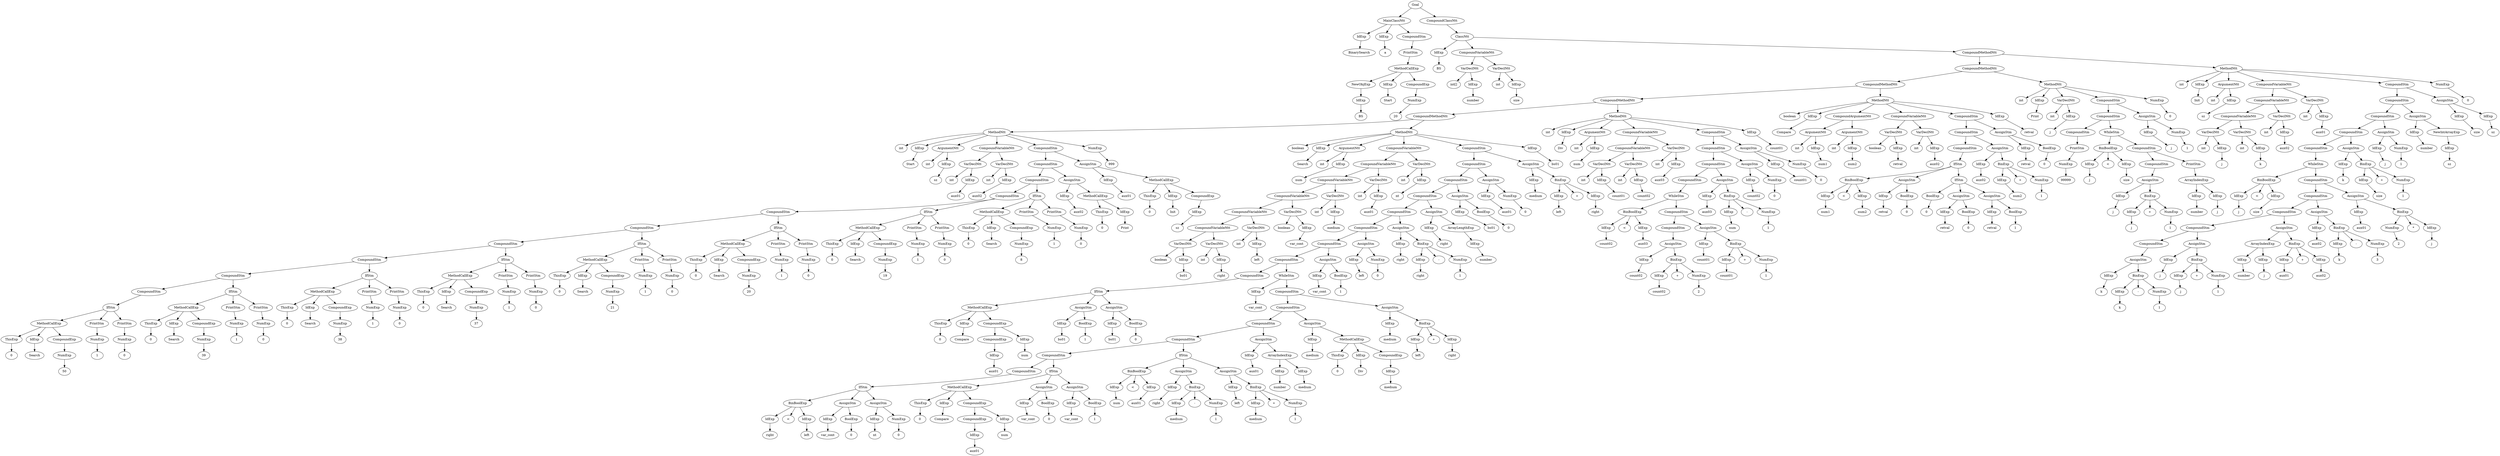 digraph my_graph {
-1261423904;
-1261423904[label = "Goal"];
-1261423904->-1261434128;
-1261434128[label = "MainClassNtt"];
-1261434128->-1255141552
-1255141552[label = "IdExp"];
-1255141552->-1255141536;
-1255141536[label = "BinarySearch"];
-1261434128->-1255141616
-1255141616[label = "IdExp"];
-1255141616->-1255141600;
-1255141600[label = "a"];
-1261434128->-1261434080;
-1261434080[label = "CompoundStm"];
-1261434080->-1257240656;
-1257240656[label = "PrintStm"];
-1257240656->-1261434032
-1261434032[label = "MethodCallExp"];
-1261434032->-1261433888
-1261433888[label = "NewObjExp"];
-1261433888->-1255141680
-1255141680[label = "IdExp"];
-1255141680->-1255141664;
-1255141664[label = "BS"];
-1261434032->-1255141744
-1255141744[label = "IdExp"];
-1255141744->-1255141728;
-1255141728[label = "Start"];
-1261434032->-1261433984;
-1261433984[label = "CompoundExp"];
-1261433984->-1261433936
-1261433936[label = "NumExp"];
-1261433936->-1261433920;
-1261433920[label = "20"];
-1261423904->-1261423856;
-1261423856[label = "CompoundClassNtt"];
-1261423856->-1261423808;
-1261423808[label = "ClassNtt"];
-1261423808->-1255141808
-1255141808[label = "IdExp"];
-1255141808->-1255141792;
-1255141792[label = "BS"];
-1261423808->-1261434320;
-1261434320[label = "CompoundVariableNtt"];
-1261434320->-1261434176;
-1261434176[label = "VarDeclNtt"];
-1261434176->-1257240688;
-1257240688[label = "int[]" ];
-1261434176->-1255141872
-1255141872[label = "IdExp"];
-1255141872->-1255141856;
-1255141856[label = "number"];
-1261434320->-1261434272;
-1261434272[label = "VarDeclNtt"];
-1261434272->-1257240720;
-1257240720[label = "int" ];
-1261434272->-1255141936
-1255141936[label = "IdExp"];
-1255141936->-1255141920;
-1255141920[label = "size"];
-1261423808->-1261423760;
-1261423760[label = "CompoundMethodNtt"];
-1261423760->-1261427648;
-1261427648[label = "CompoundMethodNtt"];
-1261427648->-1261426784;
-1261426784[label = "CompoundMethodNtt"];
-1261426784->-1261425440;
-1261425440[label = "CompoundMethodNtt"];
-1261425440->-1261430144;
-1261430144[label = "CompoundMethodNtt"];
-1261430144->-1255143088;
-1255143088[label = "MethodNtt"];
-1255143088->-1257240752;
-1257240752[label = "int" ];
-1255143088->-1255142000
-1255142000[label = "IdExp"];
-1255142000->-1255141984;
-1255141984[label = "Start"];
-1255143088->-1261434368;
-1261434368[label = "ArgumentNtt"];
-1261434368->-1257240784;
-1257240784[label = "int" ];
-1261434368->-1255142064
-1255142064[label = "IdExp"];
-1255142064->-1255142048;
-1255142048[label = "sz"];
-1255143088->-1261434608;
-1261434608[label = "CompoundVariableNtt"];
-1261434608->-1261434464;
-1261434464[label = "VarDeclNtt"];
-1261434464->-1257240816;
-1257240816[label = "int" ];
-1261434464->-1255142128
-1255142128[label = "IdExp"];
-1255142128->-1255142112;
-1255142112[label = "aux01"];
-1261434608->-1261434560;
-1261434560[label = "VarDeclNtt"];
-1261434560->-1257240848;
-1257240848[label = "int" ];
-1261434560->-1255142192
-1255142192[label = "IdExp"];
-1255142192->-1255142176;
-1255142176[label = "aux02"];
-1255143088->-1261431968;
-1261431968[label = "CompoundStm"];
-1261431968->-1261431920;
-1261431920[label = "CompoundStm"];
-1261431920->-1261431872;
-1261431872[label = "CompoundStm"];
-1261431872->-1261431824;
-1261431824[label = "CompoundStm"];
-1261431824->-1261431776;
-1261431776[label = "CompoundStm"];
-1261431776->-1261431728;
-1261431728[label = "CompoundStm"];
-1261431728->-1261431680;
-1261431680[label = "CompoundStm"];
-1261431680->-1261431632;
-1261431632[label = "CompoundStm"];
-1261431632->-1261431584;
-1261431584[label = "CompoundStm"];
-1261431584->-1261431536;
-1261431536[label = "CompoundStm"];
-1261431536->-1261431488;
-1261431488[label = "IfStm"];
-1261431488->-1261431344
-1261431344[label = "MethodCallExp"];
-1261431344->-1261431200
-1261431200[label = "ThisExp"];
-1261431200->-1261431184;
-1261431184[label = "0"];
-1261431344->-1255143024
-1255143024[label = "IdExp"];
-1255143024->-1255143008;
-1255143008[label = "Search"];
-1261431344->-1261431296;
-1261431296[label = "CompoundExp"];
-1261431296->-1261431248
-1261431248[label = "NumExp"];
-1261431248->-1261431232;
-1261431232[label = "50"];
-1261431488->-1257241328;
-1257241328[label = "PrintStm"];
-1257241328->-1261431392
-1261431392[label = "NumExp"];
-1261431392->-1261431376;
-1261431376[label = "1"];
-1261431488->-1257241360;
-1257241360[label = "PrintStm"];
-1257241360->-1261431440
-1261431440[label = "NumExp"];
-1261431440->-1261431424;
-1261431424[label = "0"];
-1261431584->-1261431152;
-1261431152[label = "IfStm"];
-1261431152->-1261431008
-1261431008[label = "MethodCallExp"];
-1261431008->-1261430864
-1261430864[label = "ThisExp"];
-1261430864->-1261430848;
-1261430848[label = "0"];
-1261431008->-1255142960
-1255142960[label = "IdExp"];
-1255142960->-1255142944;
-1255142944[label = "Search"];
-1261431008->-1261430960;
-1261430960[label = "CompoundExp"];
-1261430960->-1261430912
-1261430912[label = "NumExp"];
-1261430912->-1261430896;
-1261430896[label = "39"];
-1261431152->-1257241264;
-1257241264[label = "PrintStm"];
-1257241264->-1261431056
-1261431056[label = "NumExp"];
-1261431056->-1261431040;
-1261431040[label = "1"];
-1261431152->-1257241296;
-1257241296[label = "PrintStm"];
-1257241296->-1261431104
-1261431104[label = "NumExp"];
-1261431104->-1261431088;
-1261431088[label = "0"];
-1261431632->-1261430816;
-1261430816[label = "IfStm"];
-1261430816->-1261436816
-1261436816[label = "MethodCallExp"];
-1261436816->-1261436672
-1261436672[label = "ThisExp"];
-1261436672->-1261436656;
-1261436656[label = "0"];
-1261436816->-1255142896
-1255142896[label = "IdExp"];
-1255142896->-1255142880;
-1255142880[label = "Search"];
-1261436816->-1261436768;
-1261436768[label = "CompoundExp"];
-1261436768->-1261436720
-1261436720[label = "NumExp"];
-1261436720->-1261436704;
-1261436704[label = "38"];
-1261430816->-1257241200;
-1257241200[label = "PrintStm"];
-1257241200->-1261436864
-1261436864[label = "NumExp"];
-1261436864->-1261436848;
-1261436848[label = "1"];
-1261430816->-1257241232;
-1257241232[label = "PrintStm"];
-1257241232->-1261436912
-1261436912[label = "NumExp"];
-1261436912->-1261436896;
-1261436896[label = "0"];
-1261431680->-1261436624;
-1261436624[label = "IfStm"];
-1261436624->-1261436480
-1261436480[label = "MethodCallExp"];
-1261436480->-1261436336
-1261436336[label = "ThisExp"];
-1261436336->-1261436320;
-1261436320[label = "0"];
-1261436480->-1255142832
-1255142832[label = "IdExp"];
-1255142832->-1255142816;
-1255142816[label = "Search"];
-1261436480->-1261436432;
-1261436432[label = "CompoundExp"];
-1261436432->-1261436384
-1261436384[label = "NumExp"];
-1261436384->-1261436368;
-1261436368[label = "37"];
-1261436624->-1257241136;
-1257241136[label = "PrintStm"];
-1257241136->-1261436528
-1261436528[label = "NumExp"];
-1261436528->-1261436512;
-1261436512[label = "1"];
-1261436624->-1257241168;
-1257241168[label = "PrintStm"];
-1257241168->-1261436576
-1261436576[label = "NumExp"];
-1261436576->-1261436560;
-1261436560[label = "0"];
-1261431728->-1261436288;
-1261436288[label = "IfStm"];
-1261436288->-1261436144
-1261436144[label = "MethodCallExp"];
-1261436144->-1261436000
-1261436000[label = "ThisExp"];
-1261436000->-1261435984;
-1261435984[label = "0"];
-1261436144->-1255142768
-1255142768[label = "IdExp"];
-1255142768->-1255142752;
-1255142752[label = "Search"];
-1261436144->-1261436096;
-1261436096[label = "CompoundExp"];
-1261436096->-1261436048
-1261436048[label = "NumExp"];
-1261436048->-1261436032;
-1261436032[label = "21"];
-1261436288->-1257241072;
-1257241072[label = "PrintStm"];
-1257241072->-1261436192
-1261436192[label = "NumExp"];
-1261436192->-1261436176;
-1261436176[label = "1"];
-1261436288->-1257241104;
-1257241104[label = "PrintStm"];
-1257241104->-1261436240
-1261436240[label = "NumExp"];
-1261436240->-1261436224;
-1261436224[label = "0"];
-1261431776->-1261435952;
-1261435952[label = "IfStm"];
-1261435952->-1261435808
-1261435808[label = "MethodCallExp"];
-1261435808->-1261435664
-1261435664[label = "ThisExp"];
-1261435664->-1261435648;
-1261435648[label = "0"];
-1261435808->-1255142704
-1255142704[label = "IdExp"];
-1255142704->-1255142688;
-1255142688[label = "Search"];
-1261435808->-1261435760;
-1261435760[label = "CompoundExp"];
-1261435760->-1261435712
-1261435712[label = "NumExp"];
-1261435712->-1261435696;
-1261435696[label = "20"];
-1261435952->-1257241008;
-1257241008[label = "PrintStm"];
-1257241008->-1261435856
-1261435856[label = "NumExp"];
-1261435856->-1261435840;
-1261435840[label = "1"];
-1261435952->-1257241040;
-1257241040[label = "PrintStm"];
-1257241040->-1261435904
-1261435904[label = "NumExp"];
-1261435904->-1261435888;
-1261435888[label = "0"];
-1261431824->-1261435616;
-1261435616[label = "IfStm"];
-1261435616->-1261435472
-1261435472[label = "MethodCallExp"];
-1261435472->-1261435328
-1261435328[label = "ThisExp"];
-1261435328->-1261435312;
-1261435312[label = "0"];
-1261435472->-1255142640
-1255142640[label = "IdExp"];
-1255142640->-1255142624;
-1255142624[label = "Search"];
-1261435472->-1261435424;
-1261435424[label = "CompoundExp"];
-1261435424->-1261435376
-1261435376[label = "NumExp"];
-1261435376->-1261435360;
-1261435360[label = "19"];
-1261435616->-1257240944;
-1257240944[label = "PrintStm"];
-1257240944->-1261435520
-1261435520[label = "NumExp"];
-1261435520->-1261435504;
-1261435504[label = "1"];
-1261435616->-1257240976;
-1257240976[label = "PrintStm"];
-1257240976->-1261435568
-1261435568[label = "NumExp"];
-1261435568->-1261435552;
-1261435552[label = "0"];
-1261431872->-1261435280;
-1261435280[label = "IfStm"];
-1261435280->-1261435136
-1261435136[label = "MethodCallExp"];
-1261435136->-1261434992
-1261434992[label = "ThisExp"];
-1261434992->-1261434976;
-1261434976[label = "0"];
-1261435136->-1255142576
-1255142576[label = "IdExp"];
-1255142576->-1255142560;
-1255142560[label = "Search"];
-1261435136->-1261435088;
-1261435088[label = "CompoundExp"];
-1261435088->-1261435040
-1261435040[label = "NumExp"];
-1261435040->-1261435024;
-1261435024[label = "8"];
-1261435280->-1257240880;
-1257240880[label = "PrintStm"];
-1257240880->-1261435184
-1261435184[label = "NumExp"];
-1261435184->-1261435168;
-1261435168[label = "1"];
-1261435280->-1257240912;
-1257240912[label = "PrintStm"];
-1257240912->-1261435232
-1261435232[label = "NumExp"];
-1261435232->-1261435216;
-1261435216[label = "0"];
-1261431920->-1261434944;
-1261434944[label = "AssignStm"];
-1261434944->-1255142448
-1255142448[label = "IdExp"];
-1255142448->-1255142432;
-1255142432[label = "aux02"];
-1261434944->-1261434896
-1261434896[label = "MethodCallExp"];
-1261434896->-1261434848
-1261434848[label = "ThisExp"];
-1261434848->-1261434832;
-1261434832[label = "0"];
-1261434896->-1255142512
-1255142512[label = "IdExp"];
-1255142512->-1255142496;
-1255142496[label = "Print"];
-1261431968->-1261434800;
-1261434800[label = "AssignStm"];
-1261434800->-1255142256
-1255142256[label = "IdExp"];
-1255142256->-1255142240;
-1255142240[label = "aux01"];
-1261434800->-1261434752
-1261434752[label = "MethodCallExp"];
-1261434752->-1261434656
-1261434656[label = "ThisExp"];
-1261434656->-1261434640;
-1261434640[label = "0"];
-1261434752->-1255142320
-1255142320[label = "IdExp"];
-1255142320->-1255142304;
-1255142304[label = "Init"];
-1261434752->-1261434704;
-1261434704[label = "CompoundExp"];
-1261434704->-1255142384
-1255142384[label = "IdExp"];
-1255142384->-1255142368;
-1255142368[label = "sz"];
-1255143088->-1261432016
-1261432016[label = "NumExp"];
-1261432016->-1261432000;
-1261432000[label = "999"];
-1261430144->-1255138224;
-1255138224[label = "MethodNtt"];
-1255138224->-1257241392;
-1257241392[label = "boolean" ];
-1255138224->-1255143152
-1255143152[label = "IdExp"];
-1255143152->-1255143136;
-1255143136[label = "Search"];
-1255138224->-1261432112;
-1261432112[label = "ArgumentNtt"];
-1261432112->-1257241424;
-1257241424[label = "int" ];
-1261432112->-1255143216
-1255143216[label = "IdExp"];
-1255143216->-1255143200;
-1255143200[label = "num"];
-1255138224->-1261432832;
-1261432832[label = "CompoundVariableNtt"];
-1261432832->-1261432736;
-1261432736[label = "CompoundVariableNtt"];
-1261432736->-1261432640;
-1261432640[label = "CompoundVariableNtt"];
-1261432640->-1261432544;
-1261432544[label = "CompoundVariableNtt"];
-1261432544->-1261432448;
-1261432448[label = "CompoundVariableNtt"];
-1261432448->-1261432352;
-1261432352[label = "CompoundVariableNtt"];
-1261432352->-1261432208;
-1261432208[label = "VarDeclNtt"];
-1261432208->-1257241456;
-1257241456[label = "boolean" ];
-1261432208->-1255143280
-1255143280[label = "IdExp"];
-1255143280->-1255143264;
-1255143264[label = "bs01"];
-1261432352->-1261432304;
-1261432304[label = "VarDeclNtt"];
-1261432304->-1257241488;
-1257241488[label = "int" ];
-1261432304->-1255143344
-1255143344[label = "IdExp"];
-1255143344->-1255143328;
-1255143328[label = "right"];
-1261432448->-1261432400;
-1261432400[label = "VarDeclNtt"];
-1261432400->-1257241520;
-1257241520[label = "int" ];
-1261432400->-1255143408
-1255143408[label = "IdExp"];
-1255143408->-1255143392;
-1255143392[label = "left"];
-1261432544->-1261432496;
-1261432496[label = "VarDeclNtt"];
-1261432496->-1257241552;
-1257241552[label = "boolean" ];
-1261432496->-1255143472
-1255143472[label = "IdExp"];
-1255143472->-1255143456;
-1255143456[label = "var_cont"];
-1261432640->-1261432592;
-1261432592[label = "VarDeclNtt"];
-1261432592->-1257241584;
-1257241584[label = "int" ];
-1261432592->-1255143536
-1255143536[label = "IdExp"];
-1255143536->-1255143520;
-1255143520[label = "medium"];
-1261432736->-1261432688;
-1261432688[label = "VarDeclNtt"];
-1261432688->-1257241616;
-1257241616[label = "int" ];
-1261432688->-1255143600
-1255143600[label = "IdExp"];
-1255143600->-1255143584;
-1255143584[label = "aux01"];
-1261432832->-1261432784;
-1261432784[label = "VarDeclNtt"];
-1261432784->-1257241648;
-1257241648[label = "int" ];
-1261432784->-1255143664
-1255143664[label = "IdExp"];
-1255143664->-1255143648;
-1255143648[label = "nt"];
-1255138224->-1261430096;
-1261430096[label = "CompoundStm"];
-1261430096->-1261430048;
-1261430048[label = "CompoundStm"];
-1261430048->-1261430000;
-1261430000[label = "CompoundStm"];
-1261430000->-1261429952;
-1261429952[label = "CompoundStm"];
-1261429952->-1261429904;
-1261429904[label = "CompoundStm"];
-1261429904->-1261429856;
-1261429856[label = "CompoundStm"];
-1261429856->-1261429808;
-1261429808[label = "CompoundStm"];
-1261429808->-1261429760;
-1261429760[label = "CompoundStm"];
-1261429760->-1261429712;
-1261429712[label = "CompoundStm"];
-1261429712->-1261429664;
-1261429664[label = "IfStm"];
-1261429664->-1261429424
-1261429424[label = "MethodCallExp"];
-1261429424->-1261429280
-1261429280[label = "ThisExp"];
-1261429280->-1261429264;
-1261429264[label = "0"];
-1261429424->-1255137840
-1255137840[label = "IdExp"];
-1255137840->-1255137824;
-1255137824[label = "Compare"];
-1261429424->-1261429376;
-1261429376[label = "CompoundExp"];
-1261429376->-1261429328;
-1261429328[label = "CompoundExp"];
-1261429328->-1255137904
-1255137904[label = "IdExp"];
-1255137904->-1255137888;
-1255137888[label = "aux01"];
-1261429376->-1255137968
-1255137968[label = "IdExp"];
-1255137968->-1255137952;
-1255137952[label = "num"];
-1261429664->-1261429520;
-1261429520[label = "AssignStm"];
-1261429520->-1255138032
-1255138032[label = "IdExp"];
-1255138032->-1255138016;
-1255138016[label = "bs01"];
-1261429520->-1261429472
-1261429472[label = "BoolExp"];
-1261429472->-1261429456;
-1261429456[label = "1"];
-1261429664->-1261429616;
-1261429616[label = "AssignStm"];
-1261429616->-1255138096
-1255138096[label = "IdExp"];
-1255138096->-1255138080;
-1255138080[label = "bs01"];
-1261429616->-1261429568
-1261429568[label = "BoolExp"];
-1261429568->-1261429552;
-1261429552[label = "0"];
-1261429760->-1261429232;
-1261429232[label = "WhileStm"];
-1261429232->-1255144432
-1255144432[label = "IdExp"];
-1255144432->-1255144416;
-1255144416[label = "var_cont"];
-1261429232->-1261429184;
-1261429184[label = "CompoundStm"];
-1261429184->-1261429136;
-1261429136[label = "CompoundStm"];
-1261429136->-1261429088;
-1261429088[label = "CompoundStm"];
-1261429088->-1261429040;
-1261429040[label = "CompoundStm"];
-1261429040->-1261428992;
-1261428992[label = "CompoundStm"];
-1261428992->-1261428944;
-1261428944[label = "CompoundStm"];
-1261428944->-1261428896;
-1261428896[label = "IfStm"];
-1261428896->-1261428656;
-1261428656[label = "BinBoolExp"];
-1261428656->-1255137584
-1255137584[label = "IdExp"];
-1255137584->-1255137568;
-1255137568[label = "right"];
-1261428656->-1261428632;
-1261428632[label = "<" ];
-1261428656->-1255137648
-1255137648[label = "IdExp"];
-1255137648->-1255137632;
-1255137632[label = "left"];
-1261428896->-1261428752;
-1261428752[label = "AssignStm"];
-1261428752->-1255137712
-1255137712[label = "IdExp"];
-1255137712->-1255137696;
-1255137696[label = "var_cont"];
-1261428752->-1261428704
-1261428704[label = "BoolExp"];
-1261428704->-1261428688;
-1261428688[label = "0"];
-1261428896->-1261428848;
-1261428848[label = "AssignStm"];
-1261428848->-1255137776
-1255137776[label = "IdExp"];
-1255137776->-1255137760;
-1255137760[label = "nt"];
-1261428848->-1261428800
-1261428800[label = "NumExp"];
-1261428800->-1261428784;
-1261428784[label = "0"];
-1261428992->-1261428608;
-1261428608[label = "IfStm"];
-1261428608->-1261428368
-1261428368[label = "MethodCallExp"];
-1261428368->-1261428224
-1261428224[label = "ThisExp"];
-1261428224->-1261428208;
-1261428208[label = "0"];
-1261428368->-1255145456
-1255145456[label = "IdExp"];
-1255145456->-1255145440;
-1255145440[label = "Compare"];
-1261428368->-1261428320;
-1261428320[label = "CompoundExp"];
-1261428320->-1261428272;
-1261428272[label = "CompoundExp"];
-1261428272->-1255137328
-1255137328[label = "IdExp"];
-1255137328->-1255137312;
-1255137312[label = "aux01"];
-1261428320->-1255137392
-1255137392[label = "IdExp"];
-1255137392->-1255137376;
-1255137376[label = "num"];
-1261428608->-1261428464;
-1261428464[label = "AssignStm"];
-1261428464->-1255137456
-1255137456[label = "IdExp"];
-1255137456->-1255137440;
-1255137440[label = "var_cont"];
-1261428464->-1261428416
-1261428416[label = "BoolExp"];
-1261428416->-1261428400;
-1261428400[label = "0"];
-1261428608->-1261428560;
-1261428560[label = "AssignStm"];
-1261428560->-1255137520
-1255137520[label = "IdExp"];
-1255137520->-1255137504;
-1255137504[label = "var_cont"];
-1261428560->-1261428512
-1261428512[label = "BoolExp"];
-1261428512->-1261428496;
-1261428496[label = "1"];
-1261429040->-1261428176;
-1261428176[label = "IfStm"];
-1261428176->-1261427840;
-1261427840[label = "BinBoolExp"];
-1261427840->-1255145072
-1255145072[label = "IdExp"];
-1255145072->-1255145056;
-1255145056[label = "num"];
-1261427840->-1261427816;
-1261427816[label = "<" ];
-1261427840->-1255145136
-1255145136[label = "IdExp"];
-1255145136->-1255145120;
-1255145120[label = "aux01"];
-1261428176->-1261427984;
-1261427984[label = "AssignStm"];
-1261427984->-1255145200
-1255145200[label = "IdExp"];
-1255145200->-1255145184;
-1255145184[label = "right"];
-1261427984->-1261427936;
-1261427936[label = "BinExp"];
-1261427936->-1255145264
-1255145264[label = "IdExp"];
-1255145264->-1255145248;
-1255145248[label = "medium"];
-1261427936->-1261427912;
-1261427912[label = "-" ];
-1261427936->-1261427888
-1261427888[label = "NumExp"];
-1261427888->-1261427872;
-1261427872[label = "1"];
-1261428176->-1261428128;
-1261428128[label = "AssignStm"];
-1261428128->-1255145328
-1255145328[label = "IdExp"];
-1255145328->-1255145312;
-1255145312[label = "left"];
-1261428128->-1261428080;
-1261428080[label = "BinExp"];
-1261428080->-1255145392
-1255145392[label = "IdExp"];
-1255145392->-1255145376;
-1255145376[label = "medium"];
-1261428080->-1261428056;
-1261428056[label = "+" ];
-1261428080->-1261428032
-1261428032[label = "NumExp"];
-1261428032->-1261428016;
-1261428016[label = "1"];
-1261429088->-1261427792;
-1261427792[label = "AssignStm"];
-1261427792->-1255144880
-1255144880[label = "IdExp"];
-1255144880->-1255144864;
-1255144864[label = "aux01"];
-1261427792->-1261427744
-1261427744[label = "ArrayIndexExp"];
-1261427744->-1255144944
-1255144944[label = "IdExp"];
-1255144944->-1255144928;
-1255144928[label = "number"];
-1261427744->-1255145008
-1255145008[label = "IdExp"];
-1255145008->-1255144992;
-1255144992[label = "medium"];
-1261429136->-1261433840;
-1261433840[label = "AssignStm"];
-1261433840->-1255144688
-1255144688[label = "IdExp"];
-1255144688->-1255144672;
-1255144672[label = "medium"];
-1261433840->-1261433792
-1261433792[label = "MethodCallExp"];
-1261433792->-1261433696
-1261433696[label = "ThisExp"];
-1261433696->-1261433680;
-1261433680[label = "0"];
-1261433792->-1255144752
-1255144752[label = "IdExp"];
-1255144752->-1255144736;
-1255144736[label = "Div"];
-1261433792->-1261433744;
-1261433744[label = "CompoundExp"];
-1261433744->-1255144816
-1255144816[label = "IdExp"];
-1255144816->-1255144800;
-1255144800[label = "medium"];
-1261429184->-1261433648;
-1261433648[label = "AssignStm"];
-1261433648->-1255144496
-1255144496[label = "IdExp"];
-1255144496->-1255144480;
-1255144480[label = "medium"];
-1261433648->-1261433600;
-1261433600[label = "BinExp"];
-1261433600->-1255144560
-1255144560[label = "IdExp"];
-1255144560->-1255144544;
-1255144544[label = "left"];
-1261433600->-1261433576;
-1261433576[label = "+" ];
-1261433600->-1255144624
-1255144624[label = "IdExp"];
-1255144624->-1255144608;
-1255144608[label = "right"];
-1261429808->-1261433552;
-1261433552[label = "AssignStm"];
-1261433552->-1255144368
-1255144368[label = "IdExp"];
-1255144368->-1255144352;
-1255144352[label = "var_cont"];
-1261433552->-1261433504
-1261433504[label = "BoolExp"];
-1261433504->-1261433488;
-1261433488[label = "1"];
-1261429856->-1261433456;
-1261433456[label = "AssignStm"];
-1261433456->-1255144304
-1255144304[label = "IdExp"];
-1255144304->-1255144288;
-1255144288[label = "left"];
-1261433456->-1261433408
-1261433408[label = "NumExp"];
-1261433408->-1261433392;
-1261433392[label = "0"];
-1261429904->-1261433360;
-1261433360[label = "AssignStm"];
-1261433360->-1255144176
-1255144176[label = "IdExp"];
-1255144176->-1255144160;
-1255144160[label = "right"];
-1261433360->-1261433312;
-1261433312[label = "BinExp"];
-1261433312->-1255144240
-1255144240[label = "IdExp"];
-1255144240->-1255144224;
-1255144224[label = "right"];
-1261433312->-1261433288;
-1261433288[label = "-" ];
-1261433312->-1261433264
-1261433264[label = "NumExp"];
-1261433264->-1261433248;
-1261433248[label = "1"];
-1261429952->-1261433216;
-1261433216[label = "AssignStm"];
-1261433216->-1255144048
-1255144048[label = "IdExp"];
-1255144048->-1255144032;
-1255144032[label = "right"];
-1261433216->-1261433168
-1261433168[label = "ArrayLengthExp"];
-1261433168->-1255144112
-1255144112[label = "IdExp"];
-1255144112->-1255144096;
-1255144096[label = "number"];
-1261430000->-1261433120;
-1261433120[label = "AssignStm"];
-1261433120->-1255143984
-1255143984[label = "IdExp"];
-1255143984->-1255143968;
-1255143968[label = "bs01"];
-1261433120->-1261433072
-1261433072[label = "BoolExp"];
-1261433072->-1261433056;
-1261433056[label = "0"];
-1261430048->-1261433024;
-1261433024[label = "AssignStm"];
-1261433024->-1255143920
-1255143920[label = "IdExp"];
-1255143920->-1255143904;
-1255143904[label = "aux01"];
-1261433024->-1261432976
-1261432976[label = "NumExp"];
-1261432976->-1261432960;
-1261432960[label = "0"];
-1261430096->-1261432928;
-1261432928[label = "AssignStm"];
-1261432928->-1255143728
-1255143728[label = "IdExp"];
-1255143728->-1255143712;
-1255143712[label = "medium"];
-1261432928->-1261432880;
-1261432880[label = "BinExp"];
-1261432880->-1255143792
-1255143792[label = "IdExp"];
-1255143792->-1255143776;
-1255143776[label = "left"];
-1261432880->-1261432856;
-1261432856[label = "+" ];
-1261432880->-1255143856
-1255143856[label = "IdExp"];
-1255143856->-1255143840;
-1255143840[label = "right"];
-1255138224->-1255138160
-1255138160[label = "IdExp"];
-1255138160->-1255138144;
-1255138144[label = "bs01"];
-1261425440->-1255139312;
-1255139312[label = "MethodNtt"];
-1255139312->-1257241680;
-1257241680[label = "int" ];
-1255139312->-1255138288
-1255138288[label = "IdExp"];
-1255138288->-1255138272;
-1255138272[label = "Div"];
-1255139312->-1261430192;
-1261430192[label = "ArgumentNtt"];
-1261430192->-1257241712;
-1257241712[label = "int" ];
-1261430192->-1255138352
-1255138352[label = "IdExp"];
-1255138352->-1255138336;
-1255138336[label = "num"];
-1255139312->-1261430528;
-1261430528[label = "CompoundVariableNtt"];
-1261430528->-1261430432;
-1261430432[label = "CompoundVariableNtt"];
-1261430432->-1261430288;
-1261430288[label = "VarDeclNtt"];
-1261430288->-1257241744;
-1257241744[label = "int" ];
-1261430288->-1255138416
-1255138416[label = "IdExp"];
-1255138416->-1255138400;
-1255138400[label = "count01"];
-1261430432->-1261430384;
-1261430384[label = "VarDeclNtt"];
-1261430384->-1257241776;
-1257241776[label = "int" ];
-1261430384->-1255138480
-1255138480[label = "IdExp"];
-1255138480->-1255138464;
-1255138464[label = "count02"];
-1261430528->-1261430480;
-1261430480[label = "VarDeclNtt"];
-1261430480->-1257241808;
-1257241808[label = "int" ];
-1261430480->-1255138544
-1255138544[label = "IdExp"];
-1255138544->-1255138528;
-1255138528[label = "aux03"];
-1255139312->-1261425392;
-1261425392[label = "CompoundStm"];
-1261425392->-1261425344;
-1261425344[label = "CompoundStm"];
-1261425344->-1261425296;
-1261425296[label = "CompoundStm"];
-1261425296->-1261425248;
-1261425248[label = "CompoundStm"];
-1261425248->-1261425200;
-1261425200[label = "WhileStm"];
-1261425200->-1261424768;
-1261424768[label = "BinBoolExp"];
-1261424768->-1255138864
-1255138864[label = "IdExp"];
-1255138864->-1255138848;
-1255138848[label = "count02"];
-1261424768->-1261424744;
-1261424744[label = "<" ];
-1261424768->-1255138928
-1255138928[label = "IdExp"];
-1255138928->-1255138912;
-1255138912[label = "aux03"];
-1261425200->-1261425152;
-1261425152[label = "CompoundStm"];
-1261425152->-1261425104;
-1261425104[label = "CompoundStm"];
-1261425104->-1261425056;
-1261425056[label = "AssignStm"];
-1261425056->-1255139120
-1255139120[label = "IdExp"];
-1255139120->-1255139104;
-1255139104[label = "count02"];
-1261425056->-1261425008;
-1261425008[label = "BinExp"];
-1261425008->-1255139184
-1255139184[label = "IdExp"];
-1255139184->-1255139168;
-1255139168[label = "count02"];
-1261425008->-1261424984;
-1261424984[label = "+" ];
-1261425008->-1261424960
-1261424960[label = "NumExp"];
-1261424960->-1261424944;
-1261424944[label = "2"];
-1261425152->-1261424912;
-1261424912[label = "AssignStm"];
-1261424912->-1255138992
-1255138992[label = "IdExp"];
-1255138992->-1255138976;
-1255138976[label = "count01"];
-1261424912->-1261424864;
-1261424864[label = "BinExp"];
-1261424864->-1255139056
-1255139056[label = "IdExp"];
-1255139056->-1255139040;
-1255139040[label = "count01"];
-1261424864->-1261424840;
-1261424840[label = "+" ];
-1261424864->-1261424816
-1261424816[label = "NumExp"];
-1261424816->-1261424800;
-1261424800[label = "1"];
-1261425296->-1261424720;
-1261424720[label = "AssignStm"];
-1261424720->-1255138736
-1255138736[label = "IdExp"];
-1255138736->-1255138720;
-1255138720[label = "aux03"];
-1261424720->-1261424672;
-1261424672[label = "BinExp"];
-1261424672->-1255138800
-1255138800[label = "IdExp"];
-1255138800->-1255138784;
-1255138784[label = "num"];
-1261424672->-1261424648;
-1261424648[label = "-" ];
-1261424672->-1261430768
-1261430768[label = "NumExp"];
-1261430768->-1261430752;
-1261430752[label = "1"];
-1261425344->-1261430720;
-1261430720[label = "AssignStm"];
-1261430720->-1255138672
-1255138672[label = "IdExp"];
-1255138672->-1255138656;
-1255138656[label = "count02"];
-1261430720->-1261430672
-1261430672[label = "NumExp"];
-1261430672->-1261430656;
-1261430656[label = "0"];
-1261425392->-1261430624;
-1261430624[label = "AssignStm"];
-1261430624->-1255138608
-1255138608[label = "IdExp"];
-1255138608->-1255138592;
-1255138592[label = "count01"];
-1261430624->-1261430576
-1261430576[label = "NumExp"];
-1261430576->-1261430560;
-1261430560[label = "0"];
-1255139312->-1255139248
-1255139248[label = "IdExp"];
-1255139248->-1255139232;
-1255139232[label = "count01"];
-1261426784->-1255140400;
-1255140400[label = "MethodNtt"];
-1255140400->-1257241840;
-1257241840[label = "boolean" ];
-1255140400->-1255139376
-1255139376[label = "IdExp"];
-1255139376->-1255139360;
-1255139360[label = "Compare"];
-1255140400->-1261425632;
-1261425632[label = "CompoundArgumentNtt"];
-1261425632->-1261425488;
-1261425488[label = "ArgumentNtt"];
-1261425488->-1257241872;
-1257241872[label = "int" ];
-1261425488->-1255139440
-1255139440[label = "IdExp"];
-1255139440->-1255139424;
-1255139424[label = "num1"];
-1261425632->-1261425584;
-1261425584[label = "ArgumentNtt"];
-1261425584->-1257241904;
-1257241904[label = "int" ];
-1261425584->-1255139504
-1255139504[label = "IdExp"];
-1255139504->-1255139488;
-1255139488[label = "num2"];
-1255140400->-1261425824;
-1261425824[label = "CompoundVariableNtt"];
-1261425824->-1261425680;
-1261425680[label = "VarDeclNtt"];
-1261425680->-1257241936;
-1257241936[label = "boolean" ];
-1261425680->-1255139568
-1255139568[label = "IdExp"];
-1255139568->-1255139552;
-1255139552[label = "retval"];
-1261425824->-1261425776;
-1261425776[label = "VarDeclNtt"];
-1261425776->-1257241968;
-1257241968[label = "int" ];
-1261425776->-1255139632
-1255139632[label = "IdExp"];
-1255139632->-1255139616;
-1255139616[label = "aux02"];
-1255140400->-1261426736;
-1261426736[label = "CompoundStm"];
-1261426736->-1261426688;
-1261426688[label = "CompoundStm"];
-1261426688->-1261426640;
-1261426640[label = "CompoundStm"];
-1261426640->-1261426592;
-1261426592[label = "IfStm"];
-1261426592->-1261426112;
-1261426112[label = "BinBoolExp"];
-1261426112->-1255139888
-1255139888[label = "IdExp"];
-1255139888->-1255139872;
-1255139872[label = "num1"];
-1261426112->-1261426088;
-1261426088[label = "<" ];
-1261426112->-1255139952
-1255139952[label = "IdExp"];
-1255139952->-1255139936;
-1255139936[label = "num2"];
-1261426592->-1261426208;
-1261426208[label = "AssignStm"];
-1261426208->-1255140016
-1255140016[label = "IdExp"];
-1255140016->-1255140000;
-1255140000[label = "retval"];
-1261426208->-1261426160
-1261426160[label = "BoolExp"];
-1261426160->-1261426144;
-1261426144[label = "0"];
-1261426592->-1261426544;
-1261426544[label = "IfStm"];
-1261426544->-1261426304
-1261426304[label = "BoolExp"];
-1261426304->-1261426288;
-1261426288[label = "0"];
-1261426544->-1261426400;
-1261426400[label = "AssignStm"];
-1261426400->-1255140208
-1255140208[label = "IdExp"];
-1255140208->-1255140192;
-1255140192[label = "retval"];
-1261426400->-1261426352
-1261426352[label = "BoolExp"];
-1261426352->-1261426336;
-1261426336[label = "0"];
-1261426544->-1261426496;
-1261426496[label = "AssignStm"];
-1261426496->-1255140272
-1255140272[label = "IdExp"];
-1255140272->-1255140256;
-1255140256[label = "retval"];
-1261426496->-1261426448
-1261426448[label = "BoolExp"];
-1261426448->-1261426432;
-1261426432[label = "1"];
-1261426688->-1261426064;
-1261426064[label = "AssignStm"];
-1261426064->-1255139760
-1255139760[label = "IdExp"];
-1255139760->-1255139744;
-1255139744[label = "aux02"];
-1261426064->-1261426016;
-1261426016[label = "BinExp"];
-1261426016->-1255139824
-1255139824[label = "IdExp"];
-1255139824->-1255139808;
-1255139808[label = "num2"];
-1261426016->-1261425992;
-1261425992[label = "+" ];
-1261426016->-1261425968
-1261425968[label = "NumExp"];
-1261425968->-1261425952;
-1261425952[label = "1"];
-1261426736->-1261425920;
-1261425920[label = "AssignStm"];
-1261425920->-1255139696
-1255139696[label = "IdExp"];
-1255139696->-1255139680;
-1255139680[label = "retval"];
-1261425920->-1261425872
-1261425872[label = "BoolExp"];
-1261425872->-1261425856;
-1261425856[label = "0"];
-1255140400->-1255140336
-1255140336[label = "IdExp"];
-1255140336->-1255140320;
-1255140320[label = "retval"];
-1261427648->-1255141040;
-1255141040[label = "MethodNtt"];
-1255141040->-1257242000;
-1257242000[label = "int" ];
-1255141040->-1255140464
-1255140464[label = "IdExp"];
-1255140464->-1255140448;
-1255140448[label = "Print"];
-1255141040->-1261426832;
-1261426832[label = "VarDeclNtt"];
-1261426832->-1257242032;
-1257242032[label = "int" ];
-1261426832->-1255140528
-1255140528[label = "IdExp"];
-1255140528->-1255140512;
-1255140512[label = "j"];
-1255141040->-1261427552;
-1261427552[label = "CompoundStm"];
-1261427552->-1261427504;
-1261427504[label = "CompoundStm"];
-1261427504->-1261427456;
-1261427456[label = "CompoundStm"];
-1261427456->-1257242096;
-1257242096[label = "PrintStm"];
-1257242096->-1261427408
-1261427408[label = "NumExp"];
-1261427408->-1261427392;
-1261427392[label = "99999"];
-1261427504->-1261427360;
-1261427360[label = "WhileStm"];
-1261427360->-1261427024;
-1261427024[label = "BinBoolExp"];
-1261427024->-1255140656
-1255140656[label = "IdExp"];
-1255140656->-1255140640;
-1255140640[label = "j"];
-1261427024->-1261427000;
-1261427000[label = "<" ];
-1261427024->-1255140720
-1255140720[label = "IdExp"];
-1255140720->-1255140704;
-1255140704[label = "size"];
-1261427360->-1261427312;
-1261427312[label = "CompoundStm"];
-1261427312->-1261427264;
-1261427264[label = "CompoundStm"];
-1261427264->-1261427216;
-1261427216[label = "AssignStm"];
-1261427216->-1255140912
-1255140912[label = "IdExp"];
-1255140912->-1255140896;
-1255140896[label = "j"];
-1261427216->-1261427168;
-1261427168[label = "BinExp"];
-1261427168->-1255140976
-1255140976[label = "IdExp"];
-1255140976->-1255140960;
-1255140960[label = "j"];
-1261427168->-1261427144;
-1261427144[label = "+" ];
-1261427168->-1261427120
-1261427120[label = "NumExp"];
-1261427120->-1261427104;
-1261427104[label = "1"];
-1261427312->-1257242064;
-1257242064[label = "PrintStm"];
-1257242064->-1261427072
-1261427072[label = "ArrayIndexExp"];
-1261427072->-1255140784
-1255140784[label = "IdExp"];
-1255140784->-1255140768;
-1255140768[label = "number"];
-1261427072->-1255140848
-1255140848[label = "IdExp"];
-1255140848->-1255140832;
-1255140832[label = "j"];
-1261427552->-1261426976;
-1261426976[label = "AssignStm"];
-1261426976->-1255140592
-1255140592[label = "IdExp"];
-1255140592->-1255140576;
-1255140576[label = "j"];
-1261426976->-1261426928
-1261426928[label = "NumExp"];
-1261426928->-1261426912;
-1261426912[label = "1"];
-1255141040->-1261427600
-1261427600[label = "NumExp"];
-1261427600->-1261427584;
-1261427584[label = "0"];
-1261423760->-1255134640;
-1255134640[label = "MethodNtt"];
-1255134640->-1257242128;
-1257242128[label = "int" ];
-1255134640->-1255141104
-1255141104[label = "IdExp"];
-1255141104->-1255141088;
-1255141088[label = "Init"];
-1255134640->-1261427696;
-1261427696[label = "ArgumentNtt"];
-1261427696->-1257242160;
-1257242160[label = "int" ];
-1261427696->-1255141168
-1255141168[label = "IdExp"];
-1255141168->-1255141152;
-1255141152[label = "sz"];
-1255134640->-1261421984;
-1261421984[label = "CompoundVariableNtt"];
-1261421984->-1261421888;
-1261421888[label = "CompoundVariableNtt"];
-1261421888->-1261421792;
-1261421792[label = "CompoundVariableNtt"];
-1261421792->-1261421648;
-1261421648[label = "VarDeclNtt"];
-1261421648->-1257242192;
-1257242192[label = "int" ];
-1261421648->-1255141232
-1255141232[label = "IdExp"];
-1255141232->-1255141216;
-1255141216[label = "j"];
-1261421792->-1261421744;
-1261421744[label = "VarDeclNtt"];
-1261421744->-1257242224;
-1257242224[label = "int" ];
-1261421744->-1255141296
-1255141296[label = "IdExp"];
-1255141296->-1255141280;
-1255141280[label = "k"];
-1261421888->-1261421840;
-1261421840[label = "VarDeclNtt"];
-1261421840->-1257242256;
-1257242256[label = "int" ];
-1261421840->-1255141360
-1255141360[label = "IdExp"];
-1255141360->-1255141344;
-1255141344[label = "aux02"];
-1261421984->-1261421936;
-1261421936[label = "VarDeclNtt"];
-1261421936->-1257242288;
-1257242288[label = "int" ];
-1261421936->-1255133232
-1255133232[label = "IdExp"];
-1255133232->-1255133216;
-1255133216[label = "aux01"];
-1255134640->-1261423664;
-1261423664[label = "CompoundStm"];
-1261423664->-1261423616;
-1261423616[label = "CompoundStm"];
-1261423616->-1261423568;
-1261423568[label = "CompoundStm"];
-1261423568->-1261423520;
-1261423520[label = "CompoundStm"];
-1261423520->-1261423472;
-1261423472[label = "CompoundStm"];
-1261423472->-1261423424;
-1261423424[label = "WhileStm"];
-1261423424->-1261422416;
-1261422416[label = "BinBoolExp"];
-1261422416->-1255133744
-1255133744[label = "IdExp"];
-1255133744->-1255133728;
-1255133728[label = "j"];
-1261422416->-1261422392;
-1261422392[label = "<" ];
-1261422416->-1255133808
-1255133808[label = "IdExp"];
-1255133808->-1255133792;
-1255133792[label = "size"];
-1261423424->-1261423376;
-1261423376[label = "CompoundStm"];
-1261423376->-1261423328;
-1261423328[label = "CompoundStm"];
-1261423328->-1261423280;
-1261423280[label = "CompoundStm"];
-1261423280->-1261423232;
-1261423232[label = "CompoundStm"];
-1261423232->-1261423184;
-1261423184[label = "CompoundStm"];
-1261423184->-1261423136;
-1261423136[label = "AssignStm"];
-1261423136->-1255134512
-1255134512[label = "IdExp"];
-1255134512->-1255134496;
-1255134496[label = "k"];
-1261423136->-1261423088;
-1261423088[label = "BinExp"];
-1261423088->-1255134576
-1255134576[label = "IdExp"];
-1255134576->-1255134560;
-1255134560[label = "k"];
-1261423088->-1261423064;
-1261423064[label = "-" ];
-1261423088->-1261423040
-1261423040[label = "NumExp"];
-1261423040->-1261423024;
-1261423024[label = "1"];
-1261423232->-1261422992;
-1261422992[label = "AssignStm"];
-1261422992->-1255134384
-1255134384[label = "IdExp"];
-1255134384->-1255134368;
-1255134368[label = "j"];
-1261422992->-1261422944;
-1261422944[label = "BinExp"];
-1261422944->-1255134448
-1255134448[label = "IdExp"];
-1255134448->-1255134432;
-1255134432[label = "j"];
-1261422944->-1261422920;
-1261422920[label = "+" ];
-1261422944->-1261422896
-1261422896[label = "NumExp"];
-1261422896->-1261422880;
-1261422880[label = "1"];
-1261423280->-1261422848;
-1261422848[label = "AssignStm"];
-1261422848->-1261422752
-1261422752[label = "ArrayIndexExp"];
-1261422752->-1255134128
-1255134128[label = "IdExp"];
-1255134128->-1255134112;
-1255134112[label = "number"];
-1261422752->-1255134192
-1255134192[label = "IdExp"];
-1255134192->-1255134176;
-1255134176[label = "j"];
-1261422848->-1261422800;
-1261422800[label = "BinExp"];
-1261422800->-1255134256
-1255134256[label = "IdExp"];
-1255134256->-1255134240;
-1255134240[label = "aux01"];
-1261422800->-1261422776;
-1261422776[label = "+" ];
-1261422800->-1255134320
-1255134320[label = "IdExp"];
-1255134320->-1255134304;
-1255134304[label = "aux02"];
-1261423328->-1261422704;
-1261422704[label = "AssignStm"];
-1261422704->-1255134000
-1255134000[label = "IdExp"];
-1255134000->-1255133984;
-1255133984[label = "aux02"];
-1261422704->-1261422656;
-1261422656[label = "BinExp"];
-1261422656->-1255134064
-1255134064[label = "IdExp"];
-1255134064->-1255134048;
-1255134048[label = "k"];
-1261422656->-1261422632;
-1261422632[label = "-" ];
-1261422656->-1261422608
-1261422608[label = "NumExp"];
-1261422608->-1261422592;
-1261422592[label = "3"];
-1261423376->-1261422560;
-1261422560[label = "AssignStm"];
-1261422560->-1255133872
-1255133872[label = "IdExp"];
-1255133872->-1255133856;
-1255133856[label = "aux01"];
-1261422560->-1261422512;
-1261422512[label = "BinExp"];
-1261422512->-1261422464
-1261422464[label = "NumExp"];
-1261422464->-1261422448;
-1261422448[label = "2"];
-1261422512->-1261422488;
-1261422488[label = "*" ];
-1261422512->-1255133936
-1255133936[label = "IdExp"];
-1255133936->-1255133920;
-1255133920[label = "j"];
-1261423520->-1261422368;
-1261422368[label = "AssignStm"];
-1261422368->-1255133616
-1255133616[label = "IdExp"];
-1255133616->-1255133600;
-1255133600[label = "k"];
-1261422368->-1261422320;
-1261422320[label = "BinExp"];
-1261422320->-1255133680
-1255133680[label = "IdExp"];
-1255133680->-1255133664;
-1255133664[label = "size"];
-1261422320->-1261422296;
-1261422296[label = "+" ];
-1261422320->-1261422272
-1261422272[label = "NumExp"];
-1261422272->-1261422256;
-1261422256[label = "1"];
-1261423568->-1261422224;
-1261422224[label = "AssignStm"];
-1261422224->-1255133552
-1255133552[label = "IdExp"];
-1255133552->-1255133536;
-1255133536[label = "j"];
-1261422224->-1261422176
-1261422176[label = "NumExp"];
-1261422176->-1261422160;
-1261422160[label = "1"];
-1261423616->-1261422128;
-1261422128[label = "AssignStm"];
-1261422128->-1255133424
-1255133424[label = "IdExp"];
-1255133424->-1255133408;
-1255133408[label = "number"];
-1261422128->-1261422080
-1261422080[label = "NewIntArrayExp"];
-1261422080->-1255133488
-1255133488[label = "IdExp"];
-1255133488->-1255133472;
-1255133472[label = "sz"];
-1261423664->-1261422032;
-1261422032[label = "AssignStm"];
-1261422032->-1255133296
-1255133296[label = "IdExp"];
-1255133296->-1255133280;
-1255133280[label = "size"];
-1261422032->-1255133360
-1255133360[label = "IdExp"];
-1255133360->-1255133344;
-1255133344[label = "sz"];
-1255134640->-1261423712
-1261423712[label = "NumExp"];
-1261423712->-1261423696;
-1261423696[label = "0"];

}